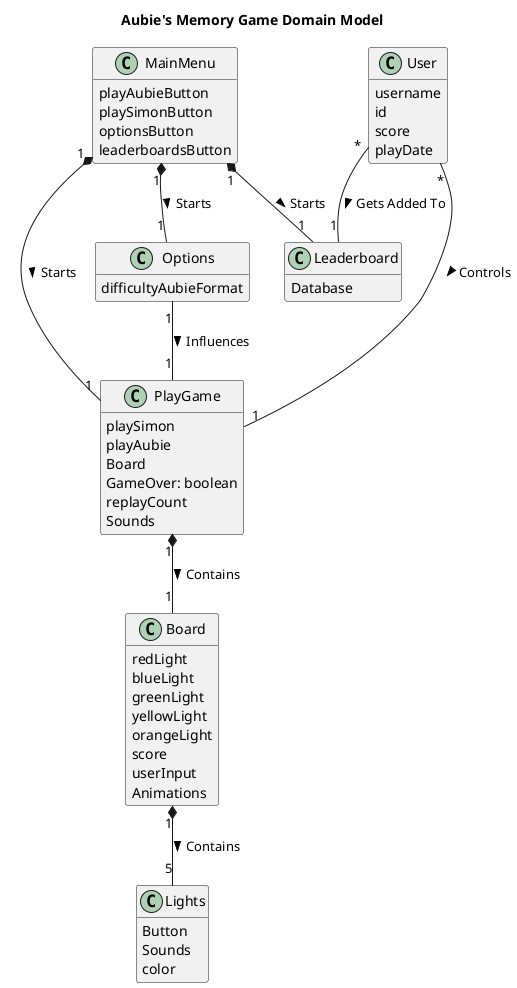 @startuml

title Aubie's Memory Game Domain Model

class PlayGame {
    playSimon
    playAubie
    Board
    GameOver: boolean
    replayCount
    Sounds
}

class Options {
    difficultyAubieFormat
}

class Board {
    redLight
    blueLight
    greenLight
    yellowLight
    orangeLight
    score
    userInput
    Animations
}


class Leaderboard {
    Database
}

class Lights {
    Button
    Sounds
    color
}

class MainMenu {
    playAubieButton
    playSimonButton
    optionsButton
    leaderboardsButton
}

Class User {
    username
    id
    score
    playDate
}

MainMenu "1" *-- "1" PlayGame : Starts >
MainMenu "1" *-- "1" Leaderboard : Starts >
MainMenu "1" *-- "1" Options : Starts >
Options "1" -- "1" PlayGame : Influences >
User "*" -- "1" PlayGame : Controls >
User "*" -- "1" Leaderboard : Gets Added To >
PlayGame "1" *-- "1" Board : Contains >
Board "1" *-- "5" Lights : Contains >

hide methods
@enduml
